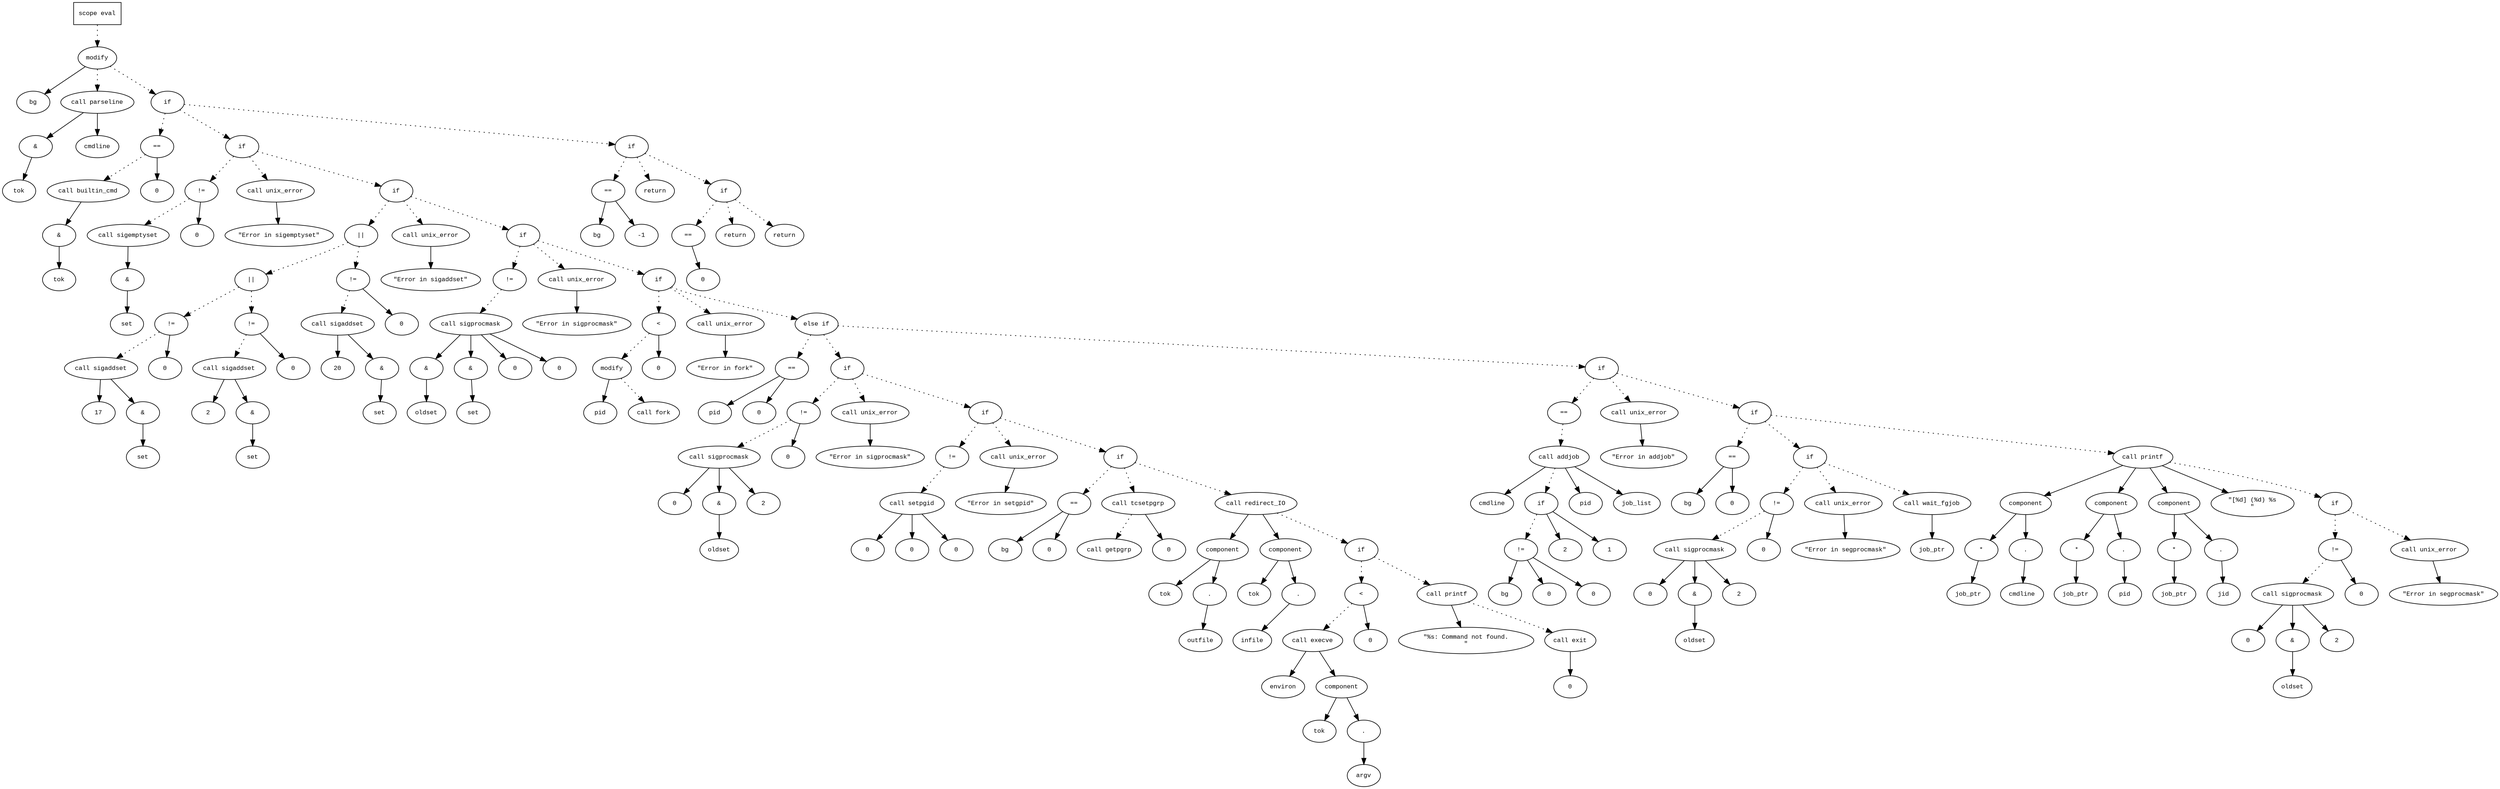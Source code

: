 digraph AST {
  graph [fontname="Times New Roman",fontsize=10];
  node  [fontname="Courier New",fontsize=10];
  edge  [fontname="Times New Roman",fontsize=10];

  node1 [label="scope eval",shape=box];
  node2 [label="modify",shape=ellipse];
  node3 [label="bg",shape=ellipse];
  node2 -> node3;
  node4 [label="call parseline",shape=ellipse];
  node5 [label="&",shape=ellipse];
  node4 -> node5;
  node6 [label="tok",shape=ellipse];
  node5 -> node6;
  node7 [label="cmdline",shape=ellipse];
  node4 -> node7;
  node2 -> node4 [style=dotted];
  node1 -> node2 [style=dotted];
  node8 [label="if",shape=ellipse];
  node2 -> node8 [style=dotted];
  node9 [label="==",shape=ellipse];
  node10 [label="call builtin_cmd",shape=ellipse];
  node11 [label="&",shape=ellipse];
  node10 -> node11;
  node12 [label="tok",shape=ellipse];
  node11 -> node12;
  node9 -> node10 [style=dotted];
  node13 [label="0",shape=ellipse];
  node9 -> node13;
  node8 -> node9 [style=dotted];
  node14 [label="if",shape=ellipse];
  node8 -> node14 [style=dotted];
  node15 [label="!=",shape=ellipse];
  node16 [label="call sigemptyset",shape=ellipse];
  node17 [label="&",shape=ellipse];
  node16 -> node17;
  node18 [label="set",shape=ellipse];
  node17 -> node18;
  node15 -> node16 [style=dotted];
  node19 [label="0",shape=ellipse];
  node15 -> node19;
  node14 -> node15 [style=dotted];
  node20 [label="call unix_error",shape=ellipse];
  node21 [label="\"Error in sigemptyset\"",shape=ellipse];
  node20 -> node21;
  node14 -> node20 [style=dotted];
  node22 [label="if",shape=ellipse];
  node14 -> node22 [style=dotted];
  node23 [label="||",shape=ellipse];
  node24 [label="||",shape=ellipse];
  node25 [label="!=",shape=ellipse];
  node26 [label="call sigaddset",shape=ellipse];
  node27 [label="17",shape=ellipse];
  node26 -> node27;
  node28 [label="&",shape=ellipse];
  node26 -> node28;
  node29 [label="set",shape=ellipse];
  node28 -> node29;
  node25 -> node26 [style=dotted];
  node30 [label="0",shape=ellipse];
  node25 -> node30;
  node24 -> node25 [style=dotted];
  node31 [label="!=",shape=ellipse];
  node32 [label="call sigaddset",shape=ellipse];
  node33 [label="2",shape=ellipse];
  node32 -> node33;
  node34 [label="&",shape=ellipse];
  node32 -> node34;
  node35 [label="set",shape=ellipse];
  node34 -> node35;
  node31 -> node32 [style=dotted];
  node36 [label="0",shape=ellipse];
  node31 -> node36;
  node24 -> node31 [style=dotted];
  node23 -> node24 [style=dotted];
  node37 [label="!=",shape=ellipse];
  node38 [label="call sigaddset",shape=ellipse];
  node39 [label="20",shape=ellipse];
  node38 -> node39;
  node40 [label="&",shape=ellipse];
  node38 -> node40;
  node41 [label="set",shape=ellipse];
  node40 -> node41;
  node37 -> node38 [style=dotted];
  node42 [label="0",shape=ellipse];
  node37 -> node42;
  node23 -> node37 [style=dotted];
  node22 -> node23 [style=dotted];
  node43 [label="call unix_error",shape=ellipse];
  node44 [label="\"Error in sigaddset\"",shape=ellipse];
  node43 -> node44;
  node22 -> node43 [style=dotted];
  node45 [label="if",shape=ellipse];
  node22 -> node45 [style=dotted];
  node46 [label="!=",shape=ellipse];
  node47 [label="call sigprocmask",shape=ellipse];
  node48 [label="&",shape=ellipse];
  node47 -> node48;
  node49 [label="oldset",shape=ellipse];
  node48 -> node49;
  node50 [label="&",shape=ellipse];
  node47 -> node50;
  node51 [label="set",shape=ellipse];
  node50 -> node51;
  node52 [label="0",shape=ellipse];
  node47 -> node52;
  node46 -> node47 [style=dotted];
  node53 [label="0",shape=ellipse];
  node47 -> node53;
  node45 -> node46 [style=dotted];
  node54 [label="call unix_error",shape=ellipse];
  node55 [label="\"Error in sigprocmask\"",shape=ellipse];
  node54 -> node55;
  node45 -> node54 [style=dotted];
  node56 [label="if",shape=ellipse];
  node45 -> node56 [style=dotted];
  node57 [label="<",shape=ellipse];
  node58 [label="modify",shape=ellipse];
  node59 [label="pid",shape=ellipse];
  node58 -> node59;
  node60 [label="call fork",shape=ellipse];
  node58 -> node60 [style=dotted];
  node57 -> node58 [style=dotted];
  node61 [label="0",shape=ellipse];
  node57 -> node61;
  node56 -> node57 [style=dotted];
  node62 [label="call unix_error",shape=ellipse];
  node63 [label="\"Error in fork\"",shape=ellipse];
  node62 -> node63;
  node56 -> node62 [style=dotted];
  node64 [label="else if",shape=ellipse];
  node56 -> node64 [style=dotted];
  node65 [label="==",shape=ellipse];
  node66 [label="pid",shape=ellipse];
  node65 -> node66;
  node67 [label="0",shape=ellipse];
  node65 -> node67;
  node64 -> node65 [style=dotted];
  node68 [label="if",shape=ellipse];
  node64 -> node68 [style=dotted];
  node69 [label="!=",shape=ellipse];
  node70 [label="call sigprocmask",shape=ellipse];
  node71 [label="0",shape=ellipse];
  node70 -> node71;
  node72 [label="&",shape=ellipse];
  node70 -> node72;
  node73 [label="oldset",shape=ellipse];
  node72 -> node73;
  node74 [label="2",shape=ellipse];
  node70 -> node74;
  node69 -> node70 [style=dotted];
  node75 [label="0",shape=ellipse];
  node69 -> node75;
  node68 -> node69 [style=dotted];
  node76 [label="call unix_error",shape=ellipse];
  node77 [label="\"Error in sigprocmask\"",shape=ellipse];
  node76 -> node77;
  node68 -> node76 [style=dotted];
  node78 [label="if",shape=ellipse];
  node68 -> node78 [style=dotted];
  node79 [label="!=",shape=ellipse];
  node80 [label="call setpgid",shape=ellipse];
  node81 [label="0",shape=ellipse];
  node80 -> node81;
  node82 [label="0",shape=ellipse];
  node80 -> node82;
  node79 -> node80 [style=dotted];
  node83 [label="0",shape=ellipse];
  node80 -> node83;
  node78 -> node79 [style=dotted];
  node84 [label="call unix_error",shape=ellipse];
  node85 [label="\"Error in setgpid\"",shape=ellipse];
  node84 -> node85;
  node78 -> node84 [style=dotted];
  node86 [label="if",shape=ellipse];
  node78 -> node86 [style=dotted];
  node87 [label="==",shape=ellipse];
  node88 [label="bg",shape=ellipse];
  node87 -> node88;
  node89 [label="0",shape=ellipse];
  node87 -> node89;
  node86 -> node87 [style=dotted];
  node90 [label="call tcsetpgrp",shape=ellipse];
  node91 [label="call getpgrp",shape=ellipse];
  node90 -> node91 [style=dotted];
  node92 [label="0",shape=ellipse];
  node90 -> node92;
  node86 -> node90 [style=dotted];
  node93 [label="call redirect_IO",shape=ellipse];
  node94 [label="component",shape=ellipse];
  node93 -> node94;
  node95 [label="tok",shape=ellipse];
  node94 -> node95;
  node96 [label=".",shape=ellipse];
  node94 -> node96;
  node97 [label="outfile",shape=ellipse];
  node96 -> node97;
  node98 [label="component",shape=ellipse];
  node93 -> node98;
  node99 [label="tok",shape=ellipse];
  node98 -> node99;
  node100 [label=".",shape=ellipse];
  node98 -> node100;
  node101 [label="infile",shape=ellipse];
  node100 -> node101;
  node86 -> node93 [style=dotted];
  node102 [label="if",shape=ellipse];
  node93 -> node102 [style=dotted];
  node103 [label="<",shape=ellipse];
  node104 [label="call execve",shape=ellipse];
  node105 [label="environ",shape=ellipse];
  node104 -> node105;
  node106 [label="component",shape=ellipse];
  node104 -> node106;
  node107 [label="tok",shape=ellipse];
  node106 -> node107;
  node108 [label=".",shape=ellipse];
  node106 -> node108;
  node109 [label="argv",shape=ellipse];
  node108 -> node109;
  node103 -> node104 [style=dotted];
  node110 [label="0",shape=ellipse];
  node103 -> node110;
  node102 -> node103 [style=dotted];
  node111 [label="call printf",shape=ellipse];
  node112 [label="\"%s: Command not found.
\"",shape=ellipse];
  node111 -> node112;
  node102 -> node111 [style=dotted];
  node113 [label="call exit",shape=ellipse];
  node114 [label="0",shape=ellipse];
  node113 -> node114;
  node111 -> node113 [style=dotted];
  node115 [label="if",shape=ellipse];
  node64 -> node115 [style=dotted];
  node116 [label="==",shape=ellipse];
  node117 [label="call addjob",shape=ellipse];
  node118 [label="cmdline",shape=ellipse];
  node117 -> node118;
  node119 [label="if",shape=ellipse];
  node117 -> node119 [style=dotted];
  node120 [label="!=",shape=ellipse];
  node121 [label="bg",shape=ellipse];
  node120 -> node121;
  node122 [label="0",shape=ellipse];
  node120 -> node122;
  node119 -> node120 [style=dotted];
  node123 [label="2",shape=ellipse];
  node119 -> node123;
  node124 [label="1",shape=ellipse];
  node119 -> node124;
  node125 [label="pid",shape=ellipse];
  node117 -> node125;
  node126 [label="job_list",shape=ellipse];
  node117 -> node126;
  node116 -> node117 [style=dotted];
  node127 [label="0",shape=ellipse];
  node120 -> node127;
  node115 -> node116 [style=dotted];
  node128 [label="call unix_error",shape=ellipse];
  node129 [label="\"Error in addjob\"",shape=ellipse];
  node128 -> node129;
  node115 -> node128 [style=dotted];
  node130 [label="if",shape=ellipse];
  node115 -> node130 [style=dotted];
  node131 [label="==",shape=ellipse];
  node132 [label="bg",shape=ellipse];
  node131 -> node132;
  node133 [label="0",shape=ellipse];
  node131 -> node133;
  node130 -> node131 [style=dotted];
  node134 [label="if",shape=ellipse];
  node130 -> node134 [style=dotted];
  node135 [label="!=",shape=ellipse];
  node136 [label="call sigprocmask",shape=ellipse];
  node137 [label="0",shape=ellipse];
  node136 -> node137;
  node138 [label="&",shape=ellipse];
  node136 -> node138;
  node139 [label="oldset",shape=ellipse];
  node138 -> node139;
  node140 [label="2",shape=ellipse];
  node136 -> node140;
  node135 -> node136 [style=dotted];
  node141 [label="0",shape=ellipse];
  node135 -> node141;
  node134 -> node135 [style=dotted];
  node142 [label="call unix_error",shape=ellipse];
  node143 [label="\"Error in segprocmask\"",shape=ellipse];
  node142 -> node143;
  node134 -> node142 [style=dotted];
  node144 [label="call wait_fgjob",shape=ellipse];
  node145 [label="job_ptr",shape=ellipse];
  node144 -> node145;
  node134 -> node144 [style=dotted];
  node146 [label="call printf",shape=ellipse];
  node147 [label="component",shape=ellipse];
  node146 -> node147;
  node148 [label="*",shape=ellipse];
  node149 [label="job_ptr",shape=ellipse];
  node148 -> node149;
  node147 -> node148;
  node150 [label=".",shape=ellipse];
  node147 -> node150;
  node151 [label="cmdline",shape=ellipse];
  node150 -> node151;
  node152 [label="component",shape=ellipse];
  node146 -> node152;
  node153 [label="*",shape=ellipse];
  node154 [label="job_ptr",shape=ellipse];
  node153 -> node154;
  node152 -> node153;
  node155 [label=".",shape=ellipse];
  node152 -> node155;
  node156 [label="pid",shape=ellipse];
  node155 -> node156;
  node157 [label="component",shape=ellipse];
  node146 -> node157;
  node158 [label="*",shape=ellipse];
  node159 [label="job_ptr",shape=ellipse];
  node158 -> node159;
  node157 -> node158;
  node160 [label=".",shape=ellipse];
  node157 -> node160;
  node161 [label="jid",shape=ellipse];
  node160 -> node161;
  node162 [label="\"[%d] (%d) %s
\"",shape=ellipse];
  node146 -> node162;
  node130 -> node146 [style=dotted];
  node163 [label="if",shape=ellipse];
  node146 -> node163 [style=dotted];
  node164 [label="!=",shape=ellipse];
  node165 [label="call sigprocmask",shape=ellipse];
  node166 [label="0",shape=ellipse];
  node165 -> node166;
  node167 [label="&",shape=ellipse];
  node165 -> node167;
  node168 [label="oldset",shape=ellipse];
  node167 -> node168;
  node169 [label="2",shape=ellipse];
  node165 -> node169;
  node164 -> node165 [style=dotted];
  node170 [label="0",shape=ellipse];
  node164 -> node170;
  node163 -> node164 [style=dotted];
  node171 [label="call unix_error",shape=ellipse];
  node172 [label="\"Error in segprocmask\"",shape=ellipse];
  node171 -> node172;
  node163 -> node171 [style=dotted];
  node173 [label="if",shape=ellipse];
  node8 -> node173 [style=dotted];
  node174 [label="==",shape=ellipse];
  node175 [label="bg",shape=ellipse];
  node174 -> node175;
  node176 [label="-1",shape=ellipse];
  node174 -> node176;
  node173 -> node174 [style=dotted];
  node177 [label="return",shape=ellipse];
  node173 -> node177 [style=dotted];
  node178 [label="if",shape=ellipse];
  node173 -> node178 [style=dotted];
  node179 [label="==",shape=ellipse];
  node180 [label="0",shape=ellipse];
  node179 -> node180;
  node178 -> node179 [style=dotted];
  node181 [label="return",shape=ellipse];
  node178 -> node181 [style=dotted];
  node182 [label="return",shape=ellipse];
  node178 -> node182 [style=dotted];
} 